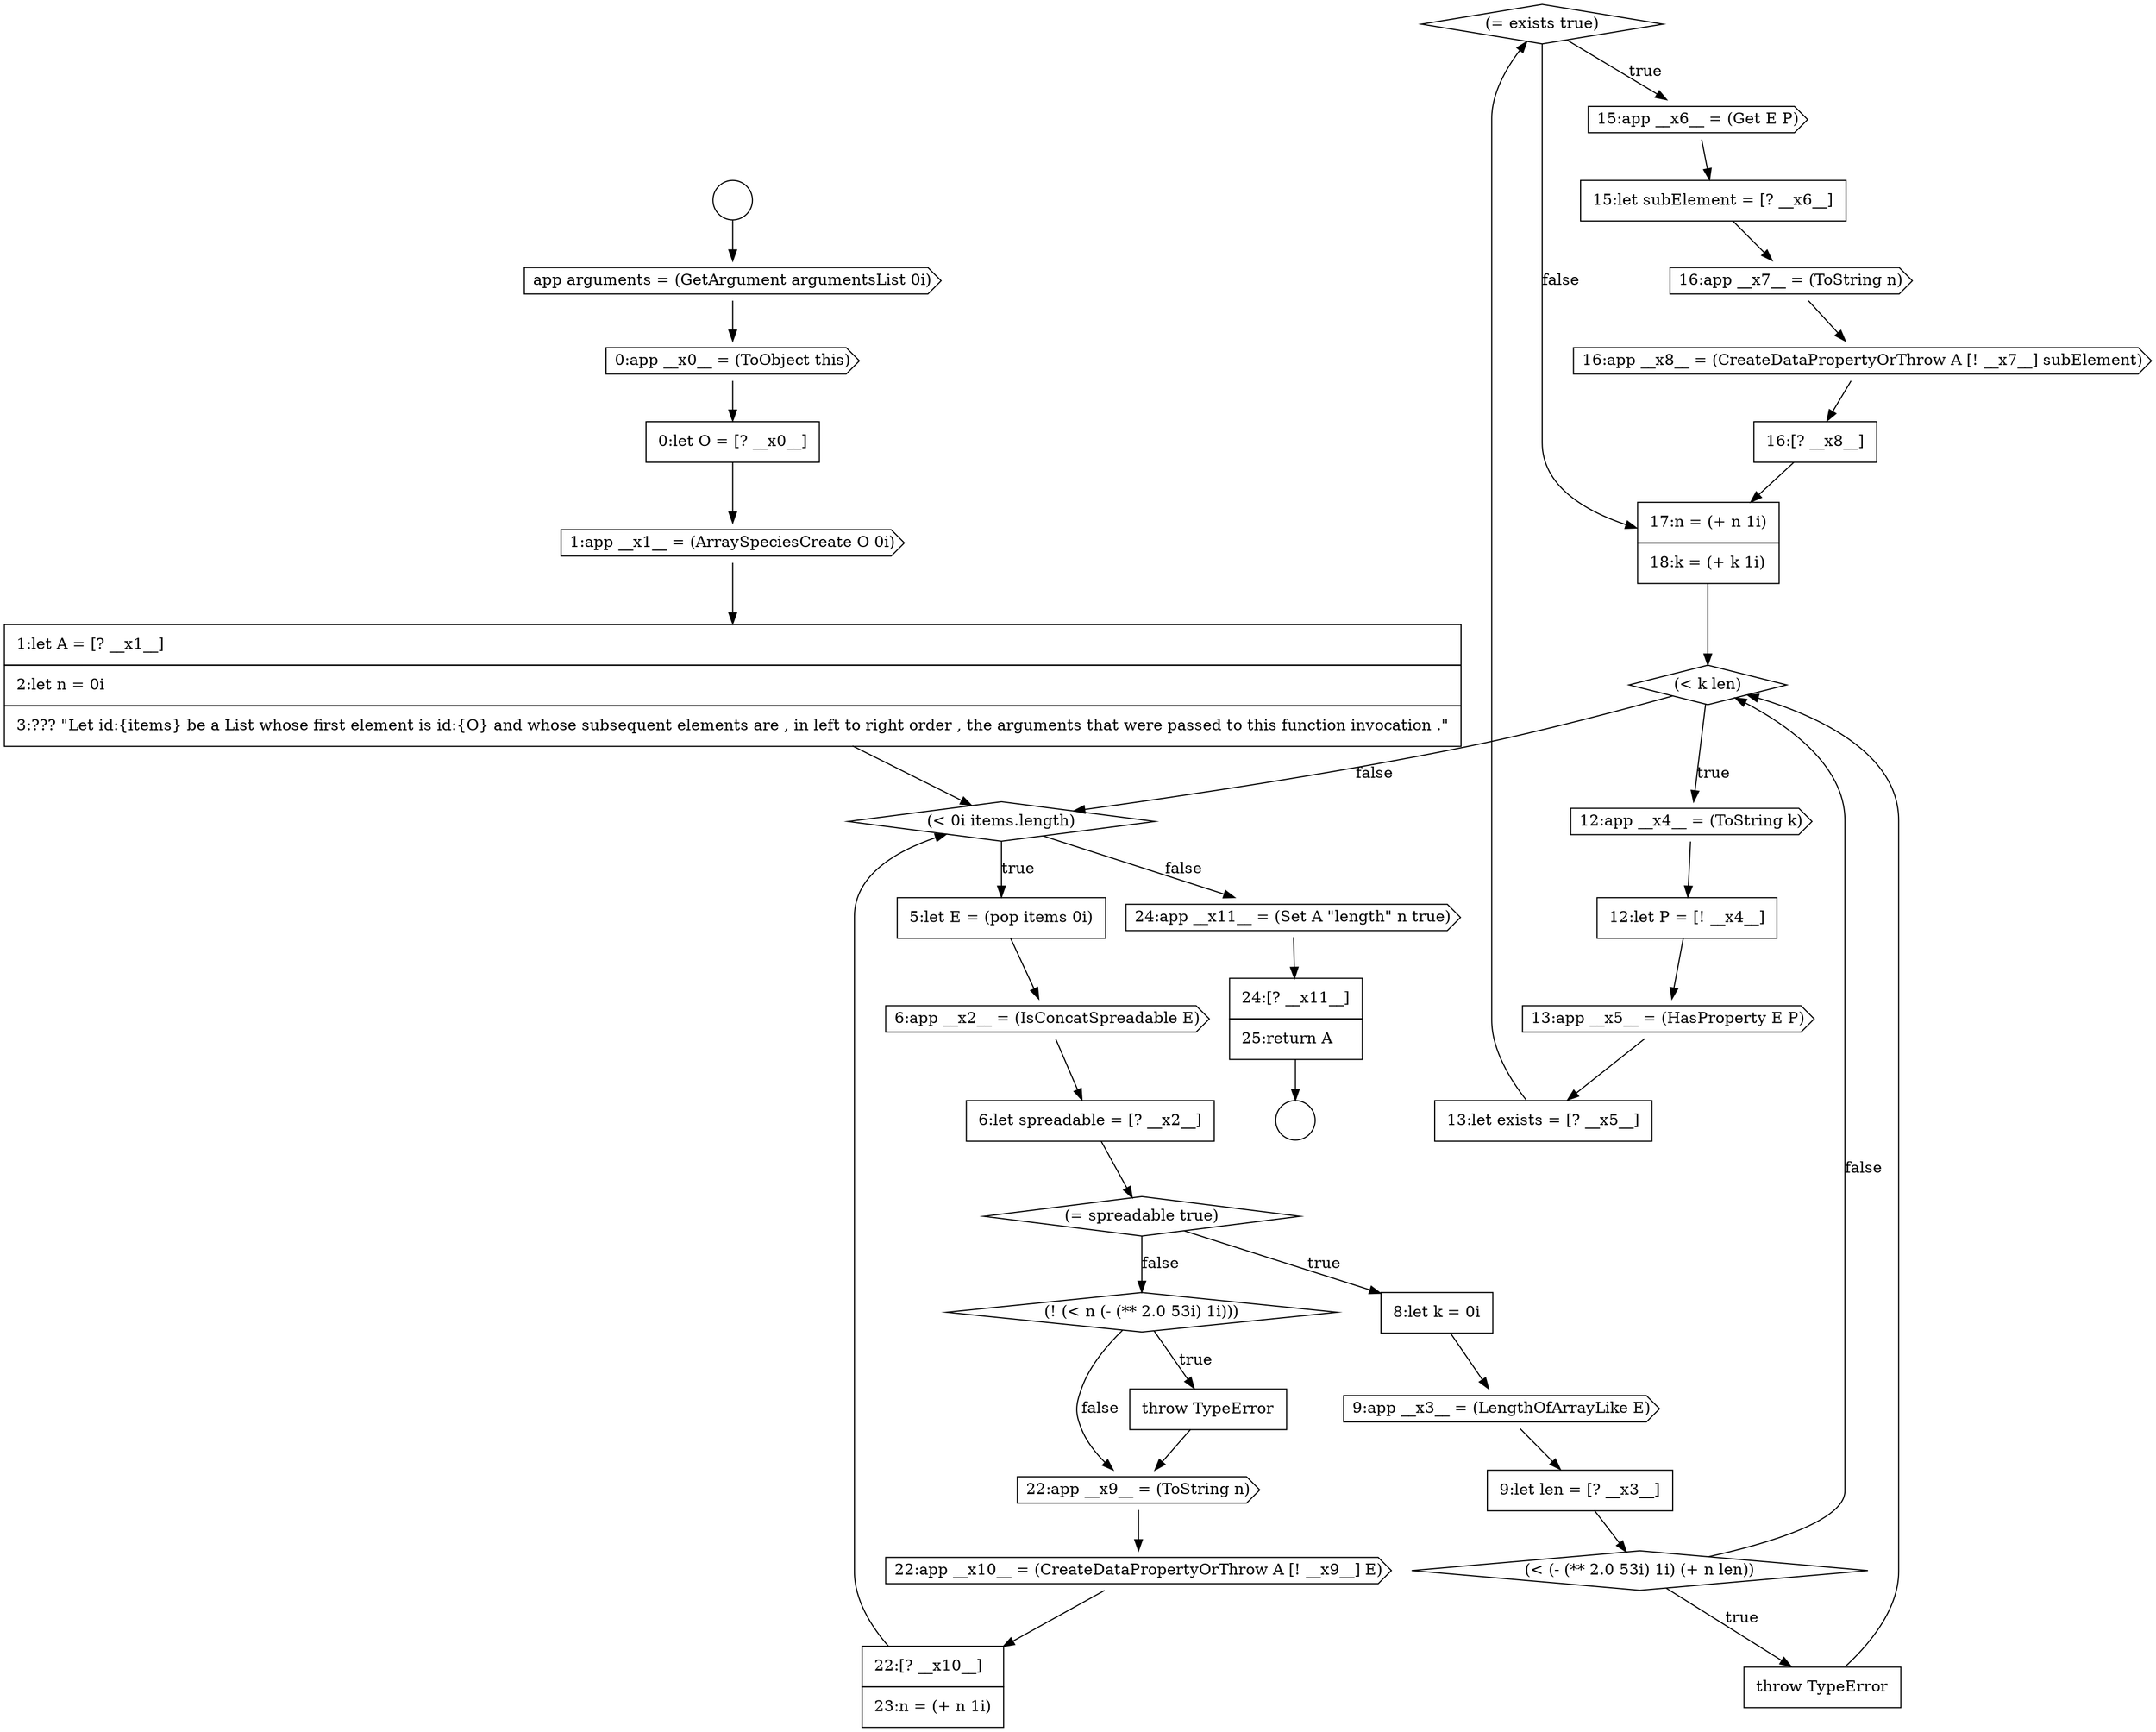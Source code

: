 digraph {
  node15752 [shape=diamond, label=<<font color="black">(= exists true)</font>> color="black" fillcolor="white" style=filled]
  node15730 [shape=circle label=" " color="black" fillcolor="white" style=filled]
  node15759 [shape=diamond, label=<<font color="black">(! (&lt; n (- (** 2.0 53i) 1i)))</font>> color="black" fillcolor="white" style=filled]
  node15738 [shape=none, margin=0, label=<<font color="black">
    <table border="0" cellborder="1" cellspacing="0" cellpadding="10">
      <tr><td align="left">5:let E = (pop items 0i)</td></tr>
    </table>
  </font>> color="black" fillcolor="white" style=filled]
  node15751 [shape=none, margin=0, label=<<font color="black">
    <table border="0" cellborder="1" cellspacing="0" cellpadding="10">
      <tr><td align="left">13:let exists = [? __x5__]</td></tr>
    </table>
  </font>> color="black" fillcolor="white" style=filled]
  node15734 [shape=none, margin=0, label=<<font color="black">
    <table border="0" cellborder="1" cellspacing="0" cellpadding="10">
      <tr><td align="left">0:let O = [? __x0__]</td></tr>
    </table>
  </font>> color="black" fillcolor="white" style=filled]
  node15756 [shape=cds, label=<<font color="black">16:app __x8__ = (CreateDataPropertyOrThrow A [! __x7__] subElement)</font>> color="black" fillcolor="white" style=filled]
  node15760 [shape=none, margin=0, label=<<font color="black">
    <table border="0" cellborder="1" cellspacing="0" cellpadding="10">
      <tr><td align="left">throw TypeError</td></tr>
    </table>
  </font>> color="black" fillcolor="white" style=filled]
  node15747 [shape=diamond, label=<<font color="black">(&lt; k len)</font>> color="black" fillcolor="white" style=filled]
  node15740 [shape=none, margin=0, label=<<font color="black">
    <table border="0" cellborder="1" cellspacing="0" cellpadding="10">
      <tr><td align="left">6:let spreadable = [? __x2__]</td></tr>
    </table>
  </font>> color="black" fillcolor="white" style=filled]
  node15753 [shape=cds, label=<<font color="black">15:app __x6__ = (Get E P)</font>> color="black" fillcolor="white" style=filled]
  node15743 [shape=cds, label=<<font color="black">9:app __x3__ = (LengthOfArrayLike E)</font>> color="black" fillcolor="white" style=filled]
  node15741 [shape=diamond, label=<<font color="black">(= spreadable true)</font>> color="black" fillcolor="white" style=filled]
  node15755 [shape=cds, label=<<font color="black">16:app __x7__ = (ToString n)</font>> color="black" fillcolor="white" style=filled]
  node15762 [shape=cds, label=<<font color="black">22:app __x10__ = (CreateDataPropertyOrThrow A [! __x9__] E)</font>> color="black" fillcolor="white" style=filled]
  node15735 [shape=cds, label=<<font color="black">1:app __x1__ = (ArraySpeciesCreate O 0i)</font>> color="black" fillcolor="white" style=filled]
  node15742 [shape=none, margin=0, label=<<font color="black">
    <table border="0" cellborder="1" cellspacing="0" cellpadding="10">
      <tr><td align="left">8:let k = 0i</td></tr>
    </table>
  </font>> color="black" fillcolor="white" style=filled]
  node15744 [shape=none, margin=0, label=<<font color="black">
    <table border="0" cellborder="1" cellspacing="0" cellpadding="10">
      <tr><td align="left">9:let len = [? __x3__]</td></tr>
    </table>
  </font>> color="black" fillcolor="white" style=filled]
  node15763 [shape=none, margin=0, label=<<font color="black">
    <table border="0" cellborder="1" cellspacing="0" cellpadding="10">
      <tr><td align="left">22:[? __x10__]</td></tr>
      <tr><td align="left">23:n = (+ n 1i)</td></tr>
    </table>
  </font>> color="black" fillcolor="white" style=filled]
  node15748 [shape=cds, label=<<font color="black">12:app __x4__ = (ToString k)</font>> color="black" fillcolor="white" style=filled]
  node15761 [shape=cds, label=<<font color="black">22:app __x9__ = (ToString n)</font>> color="black" fillcolor="white" style=filled]
  node15739 [shape=cds, label=<<font color="black">6:app __x2__ = (IsConcatSpreadable E)</font>> color="black" fillcolor="white" style=filled]
  node15765 [shape=none, margin=0, label=<<font color="black">
    <table border="0" cellborder="1" cellspacing="0" cellpadding="10">
      <tr><td align="left">24:[? __x11__]</td></tr>
      <tr><td align="left">25:return A</td></tr>
    </table>
  </font>> color="black" fillcolor="white" style=filled]
  node15733 [shape=cds, label=<<font color="black">0:app __x0__ = (ToObject this)</font>> color="black" fillcolor="white" style=filled]
  node15750 [shape=cds, label=<<font color="black">13:app __x5__ = (HasProperty E P)</font>> color="black" fillcolor="white" style=filled]
  node15745 [shape=diamond, label=<<font color="black">(&lt; (- (** 2.0 53i) 1i) (+ n len))</font>> color="black" fillcolor="white" style=filled]
  node15746 [shape=none, margin=0, label=<<font color="black">
    <table border="0" cellborder="1" cellspacing="0" cellpadding="10">
      <tr><td align="left">throw TypeError</td></tr>
    </table>
  </font>> color="black" fillcolor="white" style=filled]
  node15757 [shape=none, margin=0, label=<<font color="black">
    <table border="0" cellborder="1" cellspacing="0" cellpadding="10">
      <tr><td align="left">16:[? __x8__]</td></tr>
    </table>
  </font>> color="black" fillcolor="white" style=filled]
  node15736 [shape=none, margin=0, label=<<font color="black">
    <table border="0" cellborder="1" cellspacing="0" cellpadding="10">
      <tr><td align="left">1:let A = [? __x1__]</td></tr>
      <tr><td align="left">2:let n = 0i</td></tr>
      <tr><td align="left">3:??? &quot;Let id:{items} be a List whose first element is id:{O} and whose subsequent elements are , in left to right order , the arguments that were passed to this function invocation .&quot;</td></tr>
    </table>
  </font>> color="black" fillcolor="white" style=filled]
  node15731 [shape=circle label=" " color="black" fillcolor="white" style=filled]
  node15754 [shape=none, margin=0, label=<<font color="black">
    <table border="0" cellborder="1" cellspacing="0" cellpadding="10">
      <tr><td align="left">15:let subElement = [? __x6__]</td></tr>
    </table>
  </font>> color="black" fillcolor="white" style=filled]
  node15749 [shape=none, margin=0, label=<<font color="black">
    <table border="0" cellborder="1" cellspacing="0" cellpadding="10">
      <tr><td align="left">12:let P = [! __x4__]</td></tr>
    </table>
  </font>> color="black" fillcolor="white" style=filled]
  node15737 [shape=diamond, label=<<font color="black">(&lt; 0i items.length)</font>> color="black" fillcolor="white" style=filled]
  node15732 [shape=cds, label=<<font color="black">app arguments = (GetArgument argumentsList 0i)</font>> color="black" fillcolor="white" style=filled]
  node15758 [shape=none, margin=0, label=<<font color="black">
    <table border="0" cellborder="1" cellspacing="0" cellpadding="10">
      <tr><td align="left">17:n = (+ n 1i)</td></tr>
      <tr><td align="left">18:k = (+ k 1i)</td></tr>
    </table>
  </font>> color="black" fillcolor="white" style=filled]
  node15764 [shape=cds, label=<<font color="black">24:app __x11__ = (Set A &quot;length&quot; n true)</font>> color="black" fillcolor="white" style=filled]
  node15730 -> node15732 [ color="black"]
  node15755 -> node15756 [ color="black"]
  node15751 -> node15752 [ color="black"]
  node15757 -> node15758 [ color="black"]
  node15763 -> node15737 [ color="black"]
  node15752 -> node15753 [label=<<font color="black">true</font>> color="black"]
  node15752 -> node15758 [label=<<font color="black">false</font>> color="black"]
  node15756 -> node15757 [ color="black"]
  node15758 -> node15747 [ color="black"]
  node15743 -> node15744 [ color="black"]
  node15736 -> node15737 [ color="black"]
  node15737 -> node15738 [label=<<font color="black">true</font>> color="black"]
  node15737 -> node15764 [label=<<font color="black">false</font>> color="black"]
  node15739 -> node15740 [ color="black"]
  node15764 -> node15765 [ color="black"]
  node15761 -> node15762 [ color="black"]
  node15753 -> node15754 [ color="black"]
  node15745 -> node15746 [label=<<font color="black">true</font>> color="black"]
  node15745 -> node15747 [label=<<font color="black">false</font>> color="black"]
  node15759 -> node15760 [label=<<font color="black">true</font>> color="black"]
  node15759 -> node15761 [label=<<font color="black">false</font>> color="black"]
  node15734 -> node15735 [ color="black"]
  node15760 -> node15761 [ color="black"]
  node15733 -> node15734 [ color="black"]
  node15746 -> node15747 [ color="black"]
  node15754 -> node15755 [ color="black"]
  node15742 -> node15743 [ color="black"]
  node15735 -> node15736 [ color="black"]
  node15762 -> node15763 [ color="black"]
  node15749 -> node15750 [ color="black"]
  node15732 -> node15733 [ color="black"]
  node15750 -> node15751 [ color="black"]
  node15740 -> node15741 [ color="black"]
  node15741 -> node15742 [label=<<font color="black">true</font>> color="black"]
  node15741 -> node15759 [label=<<font color="black">false</font>> color="black"]
  node15748 -> node15749 [ color="black"]
  node15738 -> node15739 [ color="black"]
  node15765 -> node15731 [ color="black"]
  node15747 -> node15748 [label=<<font color="black">true</font>> color="black"]
  node15747 -> node15737 [label=<<font color="black">false</font>> color="black"]
  node15744 -> node15745 [ color="black"]
}
